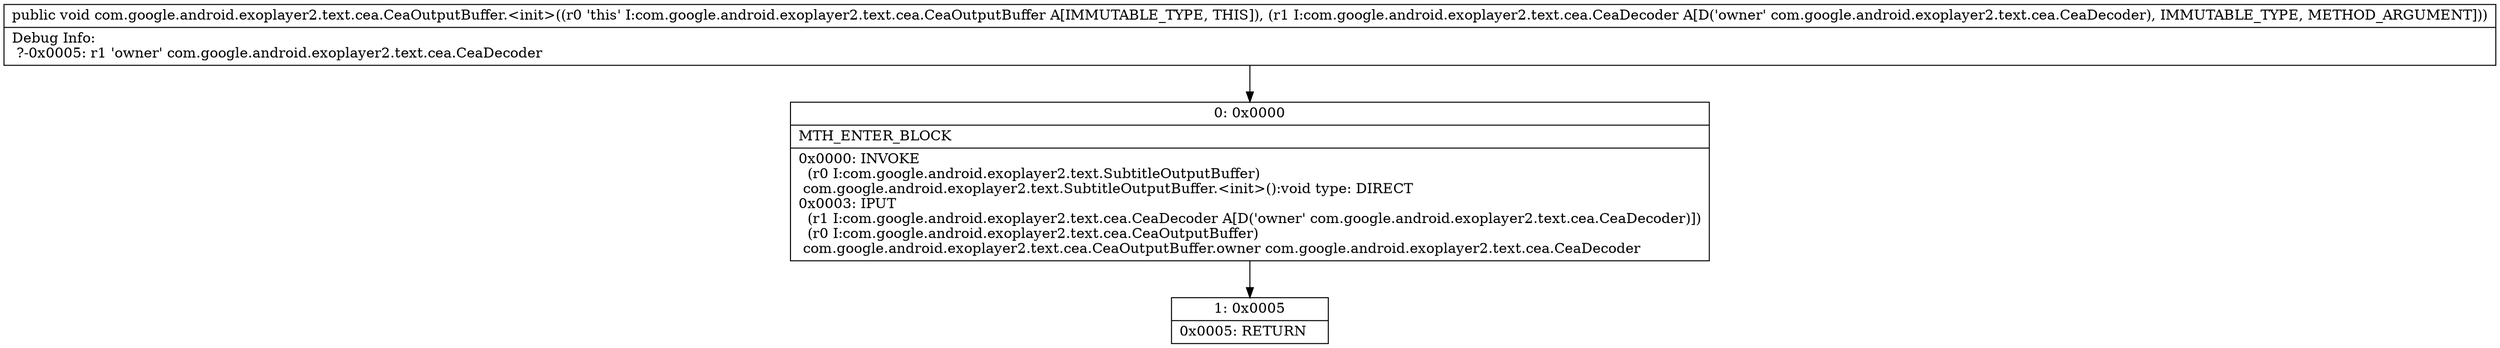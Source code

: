digraph "CFG forcom.google.android.exoplayer2.text.cea.CeaOutputBuffer.\<init\>(Lcom\/google\/android\/exoplayer2\/text\/cea\/CeaDecoder;)V" {
Node_0 [shape=record,label="{0\:\ 0x0000|MTH_ENTER_BLOCK\l|0x0000: INVOKE  \l  (r0 I:com.google.android.exoplayer2.text.SubtitleOutputBuffer)\l com.google.android.exoplayer2.text.SubtitleOutputBuffer.\<init\>():void type: DIRECT \l0x0003: IPUT  \l  (r1 I:com.google.android.exoplayer2.text.cea.CeaDecoder A[D('owner' com.google.android.exoplayer2.text.cea.CeaDecoder)])\l  (r0 I:com.google.android.exoplayer2.text.cea.CeaOutputBuffer)\l com.google.android.exoplayer2.text.cea.CeaOutputBuffer.owner com.google.android.exoplayer2.text.cea.CeaDecoder \l}"];
Node_1 [shape=record,label="{1\:\ 0x0005|0x0005: RETURN   \l}"];
MethodNode[shape=record,label="{public void com.google.android.exoplayer2.text.cea.CeaOutputBuffer.\<init\>((r0 'this' I:com.google.android.exoplayer2.text.cea.CeaOutputBuffer A[IMMUTABLE_TYPE, THIS]), (r1 I:com.google.android.exoplayer2.text.cea.CeaDecoder A[D('owner' com.google.android.exoplayer2.text.cea.CeaDecoder), IMMUTABLE_TYPE, METHOD_ARGUMENT]))  | Debug Info:\l  ?\-0x0005: r1 'owner' com.google.android.exoplayer2.text.cea.CeaDecoder\l}"];
MethodNode -> Node_0;
Node_0 -> Node_1;
}

